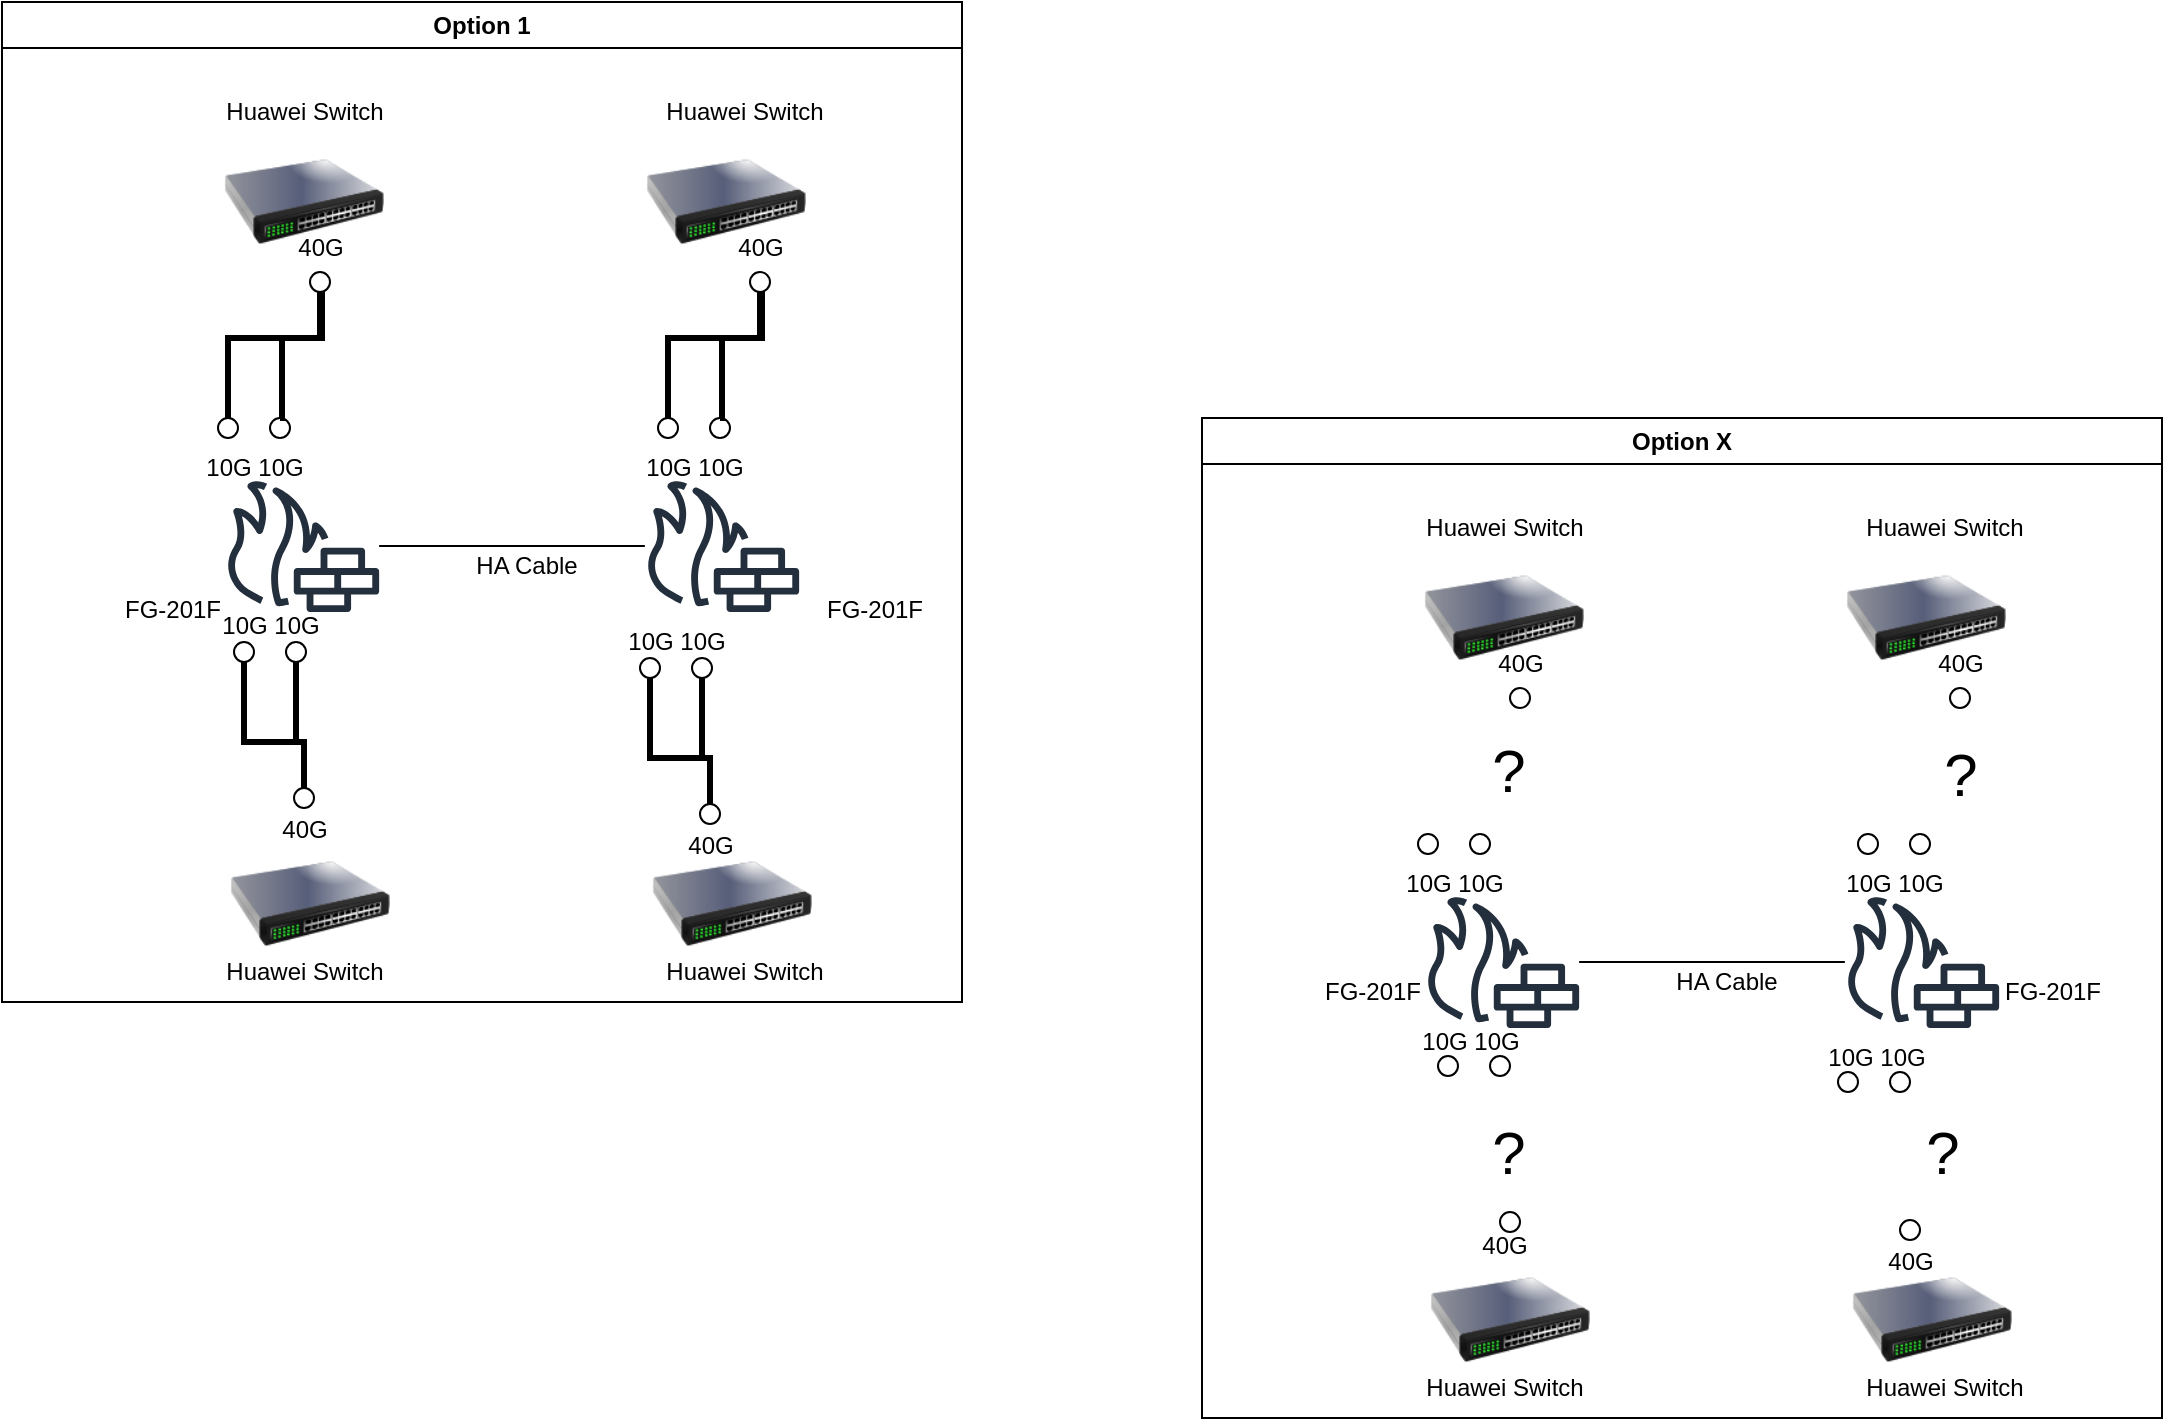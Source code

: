 <mxfile version="23.1.7" type="github" pages="2">
  <diagram name="Page-1" id="FwJZfEj63_o7N4RfvILY">
    <mxGraphModel dx="1023" dy="632" grid="1" gridSize="10" guides="1" tooltips="1" connect="1" arrows="1" fold="1" page="1" pageScale="1" pageWidth="1169" pageHeight="827" math="0" shadow="0">
      <root>
        <mxCell id="0" />
        <mxCell id="1" parent="0" />
        <mxCell id="wyjTLFHj7mmdJkeaWjvF-80" value="Option 1" style="swimlane;whiteSpace=wrap;html=1;" parent="1" vertex="1">
          <mxGeometry x="50" y="60" width="480" height="500" as="geometry" />
        </mxCell>
        <mxCell id="wyjTLFHj7mmdJkeaWjvF-1" value="" style="sketch=0;outlineConnect=0;fontColor=#232F3E;gradientColor=none;fillColor=#232F3D;strokeColor=none;dashed=0;verticalLabelPosition=bottom;verticalAlign=top;align=center;html=1;fontSize=12;fontStyle=0;aspect=fixed;pointerEvents=1;shape=mxgraph.aws4.generic_firewall;" parent="1" vertex="1">
          <mxGeometry x="161" y="299" width="78" height="66" as="geometry" />
        </mxCell>
        <mxCell id="wyjTLFHj7mmdJkeaWjvF-2" value="" style="sketch=0;outlineConnect=0;fontColor=#232F3E;gradientColor=none;fillColor=#232F3D;strokeColor=none;dashed=0;verticalLabelPosition=bottom;verticalAlign=top;align=center;html=1;fontSize=12;fontStyle=0;aspect=fixed;pointerEvents=1;shape=mxgraph.aws4.generic_firewall;" parent="1" vertex="1">
          <mxGeometry x="371" y="299" width="78" height="66" as="geometry" />
        </mxCell>
        <mxCell id="wyjTLFHj7mmdJkeaWjvF-3" value="" style="image;html=1;image=img/lib/clip_art/networking/Switch_128x128.png" parent="1" vertex="1">
          <mxGeometry x="164" y="471" width="80" height="80" as="geometry" />
        </mxCell>
        <mxCell id="wyjTLFHj7mmdJkeaWjvF-4" value="" style="image;html=1;image=img/lib/clip_art/networking/Switch_128x128.png" parent="1" vertex="1">
          <mxGeometry x="375" y="471" width="80" height="80" as="geometry" />
        </mxCell>
        <mxCell id="wyjTLFHj7mmdJkeaWjvF-16" style="edgeStyle=orthogonalEdgeStyle;rounded=0;orthogonalLoop=1;jettySize=auto;html=1;exitX=0.52;exitY=1.067;exitDx=0;exitDy=0;endArrow=none;endFill=0;strokeWidth=3;exitPerimeter=0;entryX=0.5;entryY=0.146;entryDx=0;entryDy=0;entryPerimeter=0;" parent="1" source="wyjTLFHj7mmdJkeaWjvF-20" target="wyjTLFHj7mmdJkeaWjvF-27" edge="1">
          <mxGeometry relative="1" as="geometry">
            <Array as="points">
              <mxPoint x="210" y="228" />
              <mxPoint x="163" y="228" />
            </Array>
          </mxGeometry>
        </mxCell>
        <mxCell id="wyjTLFHj7mmdJkeaWjvF-5" value="" style="image;html=1;image=img/lib/clip_art/networking/Switch_128x128.png" parent="1" vertex="1">
          <mxGeometry x="161" y="120" width="80" height="80" as="geometry" />
        </mxCell>
        <mxCell id="wyjTLFHj7mmdJkeaWjvF-6" value="" style="image;html=1;image=img/lib/clip_art/networking/Switch_128x128.png" parent="1" vertex="1">
          <mxGeometry x="372" y="120" width="80" height="80" as="geometry" />
        </mxCell>
        <mxCell id="wyjTLFHj7mmdJkeaWjvF-12" value="" style="endArrow=none;html=1;rounded=0;" parent="1" source="wyjTLFHj7mmdJkeaWjvF-1" target="wyjTLFHj7mmdJkeaWjvF-2" edge="1">
          <mxGeometry width="50" height="50" relative="1" as="geometry">
            <mxPoint x="270" y="349" as="sourcePoint" />
            <mxPoint x="320" y="299" as="targetPoint" />
          </mxGeometry>
        </mxCell>
        <mxCell id="wyjTLFHj7mmdJkeaWjvF-13" value="HA Cable" style="text;html=1;align=center;verticalAlign=middle;resizable=0;points=[];autosize=1;strokeColor=none;fillColor=none;" parent="1" vertex="1">
          <mxGeometry x="277" y="327" width="70" height="30" as="geometry" />
        </mxCell>
        <mxCell id="wyjTLFHj7mmdJkeaWjvF-14" value="Huawei Switch" style="text;html=1;align=center;verticalAlign=middle;resizable=0;points=[];autosize=1;strokeColor=none;fillColor=none;" parent="1" vertex="1">
          <mxGeometry x="151" y="100" width="100" height="30" as="geometry" />
        </mxCell>
        <mxCell id="wyjTLFHj7mmdJkeaWjvF-15" value="Huawei Switch" style="text;html=1;align=center;verticalAlign=middle;resizable=0;points=[];autosize=1;strokeColor=none;fillColor=none;" parent="1" vertex="1">
          <mxGeometry x="371" y="100" width="100" height="30" as="geometry" />
        </mxCell>
        <mxCell id="wyjTLFHj7mmdJkeaWjvF-17" value="FG-201F" style="text;html=1;align=center;verticalAlign=middle;resizable=0;points=[];autosize=1;strokeColor=none;fillColor=none;" parent="1" vertex="1">
          <mxGeometry x="100" y="349" width="70" height="30" as="geometry" />
        </mxCell>
        <mxCell id="wyjTLFHj7mmdJkeaWjvF-18" value="FG-201F" style="text;html=1;align=center;verticalAlign=middle;resizable=0;points=[];autosize=1;strokeColor=none;fillColor=none;" parent="1" vertex="1">
          <mxGeometry x="451" y="349" width="70" height="30" as="geometry" />
        </mxCell>
        <mxCell id="wyjTLFHj7mmdJkeaWjvF-19" value="" style="ellipse;whiteSpace=wrap;html=1;aspect=fixed;" parent="1" vertex="1">
          <mxGeometry x="204" y="195" width="10" height="10" as="geometry" />
        </mxCell>
        <mxCell id="wyjTLFHj7mmdJkeaWjvF-20" value="40G" style="text;html=1;align=center;verticalAlign=middle;resizable=0;points=[];autosize=1;strokeColor=none;fillColor=none;" parent="1" vertex="1">
          <mxGeometry x="184" y="168" width="50" height="30" as="geometry" />
        </mxCell>
        <mxCell id="wyjTLFHj7mmdJkeaWjvF-25" value="" style="ellipse;whiteSpace=wrap;html=1;aspect=fixed;" parent="1" vertex="1">
          <mxGeometry x="184" y="268" width="10" height="10" as="geometry" />
        </mxCell>
        <mxCell id="wyjTLFHj7mmdJkeaWjvF-26" value="10G" style="text;html=1;align=center;verticalAlign=middle;resizable=0;points=[];autosize=1;strokeColor=none;fillColor=none;" parent="1" vertex="1">
          <mxGeometry x="164" y="278" width="50" height="30" as="geometry" />
        </mxCell>
        <mxCell id="wyjTLFHj7mmdJkeaWjvF-27" value="" style="ellipse;whiteSpace=wrap;html=1;aspect=fixed;" parent="1" vertex="1">
          <mxGeometry x="158" y="268" width="10" height="10" as="geometry" />
        </mxCell>
        <mxCell id="wyjTLFHj7mmdJkeaWjvF-28" value="10G" style="text;html=1;align=center;verticalAlign=middle;resizable=0;points=[];autosize=1;strokeColor=none;fillColor=none;" parent="1" vertex="1">
          <mxGeometry x="138" y="278" width="50" height="30" as="geometry" />
        </mxCell>
        <mxCell id="wyjTLFHj7mmdJkeaWjvF-30" value="" style="edgeStyle=orthogonalEdgeStyle;endArrow=none;html=1;rounded=0;endSize=8;startSize=8;sourcePerimeterSpacing=0;targetPerimeterSpacing=0;exitX=0.5;exitY=1;exitDx=0;exitDy=0;entryX=0.5;entryY=0;entryDx=0;entryDy=0;strokeWidth=3;endFill=0;" parent="1" source="wyjTLFHj7mmdJkeaWjvF-19" target="wyjTLFHj7mmdJkeaWjvF-25" edge="1">
          <mxGeometry width="100" relative="1" as="geometry">
            <mxPoint x="194" y="198" as="sourcePoint" />
            <mxPoint x="294" y="238" as="targetPoint" />
            <Array as="points">
              <mxPoint x="209" y="228" />
              <mxPoint x="190" y="228" />
              <mxPoint x="190" y="268" />
            </Array>
          </mxGeometry>
        </mxCell>
        <mxCell id="wyjTLFHj7mmdJkeaWjvF-34" style="edgeStyle=orthogonalEdgeStyle;rounded=0;orthogonalLoop=1;jettySize=auto;html=1;exitX=0.52;exitY=1.067;exitDx=0;exitDy=0;endArrow=none;endFill=0;strokeWidth=3;exitPerimeter=0;entryX=0.5;entryY=0.146;entryDx=0;entryDy=0;entryPerimeter=0;" parent="1" source="wyjTLFHj7mmdJkeaWjvF-36" target="wyjTLFHj7mmdJkeaWjvF-43" edge="1">
          <mxGeometry relative="1" as="geometry">
            <Array as="points">
              <mxPoint x="430" y="228" />
              <mxPoint x="383" y="228" />
            </Array>
          </mxGeometry>
        </mxCell>
        <mxCell id="wyjTLFHj7mmdJkeaWjvF-35" value="" style="ellipse;whiteSpace=wrap;html=1;aspect=fixed;" parent="1" vertex="1">
          <mxGeometry x="424" y="195" width="10" height="10" as="geometry" />
        </mxCell>
        <mxCell id="wyjTLFHj7mmdJkeaWjvF-36" value="40G" style="text;html=1;align=center;verticalAlign=middle;resizable=0;points=[];autosize=1;strokeColor=none;fillColor=none;" parent="1" vertex="1">
          <mxGeometry x="404" y="168" width="50" height="30" as="geometry" />
        </mxCell>
        <mxCell id="wyjTLFHj7mmdJkeaWjvF-41" value="" style="ellipse;whiteSpace=wrap;html=1;aspect=fixed;" parent="1" vertex="1">
          <mxGeometry x="404" y="268" width="10" height="10" as="geometry" />
        </mxCell>
        <mxCell id="wyjTLFHj7mmdJkeaWjvF-42" value="10G" style="text;html=1;align=center;verticalAlign=middle;resizable=0;points=[];autosize=1;strokeColor=none;fillColor=none;" parent="1" vertex="1">
          <mxGeometry x="384" y="278" width="50" height="30" as="geometry" />
        </mxCell>
        <mxCell id="wyjTLFHj7mmdJkeaWjvF-43" value="" style="ellipse;whiteSpace=wrap;html=1;aspect=fixed;" parent="1" vertex="1">
          <mxGeometry x="378" y="268" width="10" height="10" as="geometry" />
        </mxCell>
        <mxCell id="wyjTLFHj7mmdJkeaWjvF-44" value="10G" style="text;html=1;align=center;verticalAlign=middle;resizable=0;points=[];autosize=1;strokeColor=none;fillColor=none;" parent="1" vertex="1">
          <mxGeometry x="358" y="278" width="50" height="30" as="geometry" />
        </mxCell>
        <mxCell id="wyjTLFHj7mmdJkeaWjvF-45" value="" style="edgeStyle=orthogonalEdgeStyle;endArrow=none;html=1;rounded=0;endSize=8;startSize=8;sourcePerimeterSpacing=0;targetPerimeterSpacing=0;exitX=0.5;exitY=1;exitDx=0;exitDy=0;entryX=0.5;entryY=0;entryDx=0;entryDy=0;strokeWidth=3;endFill=0;" parent="1" source="wyjTLFHj7mmdJkeaWjvF-35" target="wyjTLFHj7mmdJkeaWjvF-41" edge="1">
          <mxGeometry width="100" relative="1" as="geometry">
            <mxPoint x="414" y="198" as="sourcePoint" />
            <mxPoint x="514" y="238" as="targetPoint" />
            <Array as="points">
              <mxPoint x="429" y="228" />
              <mxPoint x="410" y="228" />
              <mxPoint x="410" y="268" />
            </Array>
          </mxGeometry>
        </mxCell>
        <mxCell id="wyjTLFHj7mmdJkeaWjvF-50" value="40G" style="text;html=1;align=center;verticalAlign=middle;resizable=0;points=[];autosize=1;strokeColor=none;fillColor=none;" parent="1" vertex="1">
          <mxGeometry x="176" y="459" width="50" height="30" as="geometry" />
        </mxCell>
        <mxCell id="wyjTLFHj7mmdJkeaWjvF-56" value="10G" style="text;html=1;align=center;verticalAlign=middle;resizable=0;points=[];autosize=1;strokeColor=none;fillColor=none;" parent="1" vertex="1">
          <mxGeometry x="172" y="357" width="50" height="30" as="geometry" />
        </mxCell>
        <mxCell id="wyjTLFHj7mmdJkeaWjvF-58" value="10G" style="text;html=1;align=center;verticalAlign=middle;resizable=0;points=[];autosize=1;strokeColor=none;fillColor=none;" parent="1" vertex="1">
          <mxGeometry x="146" y="357" width="50" height="30" as="geometry" />
        </mxCell>
        <mxCell id="wyjTLFHj7mmdJkeaWjvF-63" value="40G" style="text;html=1;align=center;verticalAlign=middle;resizable=0;points=[];autosize=1;strokeColor=none;fillColor=none;" parent="1" vertex="1">
          <mxGeometry x="379" y="467" width="50" height="30" as="geometry" />
        </mxCell>
        <mxCell id="wyjTLFHj7mmdJkeaWjvF-66" value="10G" style="text;html=1;align=center;verticalAlign=middle;resizable=0;points=[];autosize=1;strokeColor=none;fillColor=none;" parent="1" vertex="1">
          <mxGeometry x="375" y="365" width="50" height="30" as="geometry" />
        </mxCell>
        <mxCell id="wyjTLFHj7mmdJkeaWjvF-67" value="10G" style="text;html=1;align=center;verticalAlign=middle;resizable=0;points=[];autosize=1;strokeColor=none;fillColor=none;" parent="1" vertex="1">
          <mxGeometry x="349" y="365" width="50" height="30" as="geometry" />
        </mxCell>
        <mxCell id="wyjTLFHj7mmdJkeaWjvF-78" value="Huawei Switch" style="text;html=1;align=center;verticalAlign=middle;resizable=0;points=[];autosize=1;strokeColor=none;fillColor=none;" parent="1" vertex="1">
          <mxGeometry x="151" y="530" width="100" height="30" as="geometry" />
        </mxCell>
        <mxCell id="wyjTLFHj7mmdJkeaWjvF-79" value="Huawei Switch" style="text;html=1;align=center;verticalAlign=middle;resizable=0;points=[];autosize=1;strokeColor=none;fillColor=none;" parent="1" vertex="1">
          <mxGeometry x="371" y="530" width="100" height="30" as="geometry" />
        </mxCell>
        <mxCell id="wyjTLFHj7mmdJkeaWjvF-81" value="Option X" style="swimlane;whiteSpace=wrap;html=1;" parent="1" vertex="1">
          <mxGeometry x="650" y="268" width="480" height="500" as="geometry" />
        </mxCell>
        <mxCell id="wyjTLFHj7mmdJkeaWjvF-154" value="?" style="text;html=1;align=center;verticalAlign=middle;resizable=0;points=[];autosize=1;strokeColor=none;fillColor=none;fontSize=30;" parent="wyjTLFHj7mmdJkeaWjvF-81" vertex="1">
          <mxGeometry x="133" y="151" width="40" height="50" as="geometry" />
        </mxCell>
        <mxCell id="wyjTLFHj7mmdJkeaWjvF-155" value="?" style="text;html=1;align=center;verticalAlign=middle;resizable=0;points=[];autosize=1;strokeColor=none;fillColor=none;fontSize=30;" parent="wyjTLFHj7mmdJkeaWjvF-81" vertex="1">
          <mxGeometry x="359" y="153" width="40" height="50" as="geometry" />
        </mxCell>
        <mxCell id="wyjTLFHj7mmdJkeaWjvF-156" value="?" style="text;html=1;align=center;verticalAlign=middle;resizable=0;points=[];autosize=1;strokeColor=none;fillColor=none;fontSize=30;" parent="wyjTLFHj7mmdJkeaWjvF-81" vertex="1">
          <mxGeometry x="133" y="342" width="40" height="50" as="geometry" />
        </mxCell>
        <mxCell id="wyjTLFHj7mmdJkeaWjvF-157" value="?" style="text;html=1;align=center;verticalAlign=middle;resizable=0;points=[];autosize=1;strokeColor=none;fillColor=none;fontSize=30;" parent="wyjTLFHj7mmdJkeaWjvF-81" vertex="1">
          <mxGeometry x="350" y="342" width="40" height="50" as="geometry" />
        </mxCell>
        <mxCell id="wyjTLFHj7mmdJkeaWjvF-94" value="FG-201F" style="text;html=1;align=center;verticalAlign=middle;resizable=0;points=[];autosize=1;strokeColor=none;fillColor=none;" parent="wyjTLFHj7mmdJkeaWjvF-81" vertex="1">
          <mxGeometry x="390" y="272" width="70" height="30" as="geometry" />
        </mxCell>
        <mxCell id="wyjTLFHj7mmdJkeaWjvF-93" value="FG-201F" style="text;html=1;align=center;verticalAlign=middle;resizable=0;points=[];autosize=1;strokeColor=none;fillColor=none;" parent="wyjTLFHj7mmdJkeaWjvF-81" vertex="1">
          <mxGeometry x="50" y="272" width="70" height="30" as="geometry" />
        </mxCell>
        <mxCell id="wyjTLFHj7mmdJkeaWjvF-82" value="" style="sketch=0;outlineConnect=0;fontColor=#232F3E;gradientColor=none;fillColor=#232F3D;strokeColor=none;dashed=0;verticalLabelPosition=bottom;verticalAlign=top;align=center;html=1;fontSize=12;fontStyle=0;aspect=fixed;pointerEvents=1;shape=mxgraph.aws4.generic_firewall;" parent="1" vertex="1">
          <mxGeometry x="761" y="507" width="78" height="66" as="geometry" />
        </mxCell>
        <mxCell id="wyjTLFHj7mmdJkeaWjvF-83" value="" style="sketch=0;outlineConnect=0;fontColor=#232F3E;gradientColor=none;fillColor=#232F3D;strokeColor=none;dashed=0;verticalLabelPosition=bottom;verticalAlign=top;align=center;html=1;fontSize=12;fontStyle=0;aspect=fixed;pointerEvents=1;shape=mxgraph.aws4.generic_firewall;" parent="1" vertex="1">
          <mxGeometry x="971" y="507" width="78" height="66" as="geometry" />
        </mxCell>
        <mxCell id="wyjTLFHj7mmdJkeaWjvF-84" value="" style="image;html=1;image=img/lib/clip_art/networking/Switch_128x128.png" parent="1" vertex="1">
          <mxGeometry x="764" y="679" width="80" height="80" as="geometry" />
        </mxCell>
        <mxCell id="wyjTLFHj7mmdJkeaWjvF-85" value="" style="image;html=1;image=img/lib/clip_art/networking/Switch_128x128.png" parent="1" vertex="1">
          <mxGeometry x="975" y="679" width="80" height="80" as="geometry" />
        </mxCell>
        <mxCell id="wyjTLFHj7mmdJkeaWjvF-87" value="" style="image;html=1;image=img/lib/clip_art/networking/Switch_128x128.png" parent="1" vertex="1">
          <mxGeometry x="761" y="328" width="80" height="80" as="geometry" />
        </mxCell>
        <mxCell id="wyjTLFHj7mmdJkeaWjvF-88" value="" style="image;html=1;image=img/lib/clip_art/networking/Switch_128x128.png" parent="1" vertex="1">
          <mxGeometry x="972" y="328" width="80" height="80" as="geometry" />
        </mxCell>
        <mxCell id="wyjTLFHj7mmdJkeaWjvF-89" value="" style="endArrow=none;html=1;rounded=0;" parent="1" source="wyjTLFHj7mmdJkeaWjvF-82" target="wyjTLFHj7mmdJkeaWjvF-83" edge="1">
          <mxGeometry width="50" height="50" relative="1" as="geometry">
            <mxPoint x="870" y="557" as="sourcePoint" />
            <mxPoint x="920" y="507" as="targetPoint" />
          </mxGeometry>
        </mxCell>
        <mxCell id="wyjTLFHj7mmdJkeaWjvF-90" value="HA Cable" style="text;html=1;align=center;verticalAlign=middle;resizable=0;points=[];autosize=1;strokeColor=none;fillColor=none;" parent="1" vertex="1">
          <mxGeometry x="877" y="535" width="70" height="30" as="geometry" />
        </mxCell>
        <mxCell id="wyjTLFHj7mmdJkeaWjvF-91" value="Huawei Switch" style="text;html=1;align=center;verticalAlign=middle;resizable=0;points=[];autosize=1;strokeColor=none;fillColor=none;" parent="1" vertex="1">
          <mxGeometry x="751" y="308" width="100" height="30" as="geometry" />
        </mxCell>
        <mxCell id="wyjTLFHj7mmdJkeaWjvF-92" value="Huawei Switch" style="text;html=1;align=center;verticalAlign=middle;resizable=0;points=[];autosize=1;strokeColor=none;fillColor=none;" parent="1" vertex="1">
          <mxGeometry x="971" y="308" width="100" height="30" as="geometry" />
        </mxCell>
        <mxCell id="wyjTLFHj7mmdJkeaWjvF-95" value="" style="ellipse;whiteSpace=wrap;html=1;aspect=fixed;" parent="1" vertex="1">
          <mxGeometry x="804" y="403" width="10" height="10" as="geometry" />
        </mxCell>
        <mxCell id="wyjTLFHj7mmdJkeaWjvF-96" value="40G" style="text;html=1;align=center;verticalAlign=middle;resizable=0;points=[];autosize=1;strokeColor=none;fillColor=none;" parent="1" vertex="1">
          <mxGeometry x="784" y="376" width="50" height="30" as="geometry" />
        </mxCell>
        <mxCell id="wyjTLFHj7mmdJkeaWjvF-101" value="" style="ellipse;whiteSpace=wrap;html=1;aspect=fixed;" parent="1" vertex="1">
          <mxGeometry x="784" y="476" width="10" height="10" as="geometry" />
        </mxCell>
        <mxCell id="wyjTLFHj7mmdJkeaWjvF-102" value="10G" style="text;html=1;align=center;verticalAlign=middle;resizable=0;points=[];autosize=1;strokeColor=none;fillColor=none;" parent="1" vertex="1">
          <mxGeometry x="764" y="486" width="50" height="30" as="geometry" />
        </mxCell>
        <mxCell id="wyjTLFHj7mmdJkeaWjvF-103" value="" style="ellipse;whiteSpace=wrap;html=1;aspect=fixed;" parent="1" vertex="1">
          <mxGeometry x="758" y="476" width="10" height="10" as="geometry" />
        </mxCell>
        <mxCell id="wyjTLFHj7mmdJkeaWjvF-104" value="10G" style="text;html=1;align=center;verticalAlign=middle;resizable=0;points=[];autosize=1;strokeColor=none;fillColor=none;" parent="1" vertex="1">
          <mxGeometry x="738" y="486" width="50" height="30" as="geometry" />
        </mxCell>
        <mxCell id="wyjTLFHj7mmdJkeaWjvF-109" value="" style="ellipse;whiteSpace=wrap;html=1;aspect=fixed;" parent="1" vertex="1">
          <mxGeometry x="1024" y="403" width="10" height="10" as="geometry" />
        </mxCell>
        <mxCell id="wyjTLFHj7mmdJkeaWjvF-110" value="40G" style="text;html=1;align=center;verticalAlign=middle;resizable=0;points=[];autosize=1;strokeColor=none;fillColor=none;" parent="1" vertex="1">
          <mxGeometry x="1004" y="376" width="50" height="30" as="geometry" />
        </mxCell>
        <mxCell id="wyjTLFHj7mmdJkeaWjvF-115" value="" style="ellipse;whiteSpace=wrap;html=1;aspect=fixed;" parent="1" vertex="1">
          <mxGeometry x="1004" y="476" width="10" height="10" as="geometry" />
        </mxCell>
        <mxCell id="wyjTLFHj7mmdJkeaWjvF-116" value="10G" style="text;html=1;align=center;verticalAlign=middle;resizable=0;points=[];autosize=1;strokeColor=none;fillColor=none;" parent="1" vertex="1">
          <mxGeometry x="984" y="486" width="50" height="30" as="geometry" />
        </mxCell>
        <mxCell id="wyjTLFHj7mmdJkeaWjvF-117" value="" style="ellipse;whiteSpace=wrap;html=1;aspect=fixed;" parent="1" vertex="1">
          <mxGeometry x="978" y="476" width="10" height="10" as="geometry" />
        </mxCell>
        <mxCell id="wyjTLFHj7mmdJkeaWjvF-118" value="10G" style="text;html=1;align=center;verticalAlign=middle;resizable=0;points=[];autosize=1;strokeColor=none;fillColor=none;" parent="1" vertex="1">
          <mxGeometry x="958" y="486" width="50" height="30" as="geometry" />
        </mxCell>
        <mxCell id="wyjTLFHj7mmdJkeaWjvF-122" value="40G" style="text;html=1;align=center;verticalAlign=middle;resizable=0;points=[];autosize=1;strokeColor=none;fillColor=none;" parent="1" vertex="1">
          <mxGeometry x="776" y="667" width="50" height="30" as="geometry" />
        </mxCell>
        <mxCell id="wyjTLFHj7mmdJkeaWjvF-125" value="10G" style="text;html=1;align=center;verticalAlign=middle;resizable=0;points=[];autosize=1;strokeColor=none;fillColor=none;" parent="1" vertex="1">
          <mxGeometry x="772" y="565" width="50" height="30" as="geometry" />
        </mxCell>
        <mxCell id="wyjTLFHj7mmdJkeaWjvF-126" value="10G" style="text;html=1;align=center;verticalAlign=middle;resizable=0;points=[];autosize=1;strokeColor=none;fillColor=none;" parent="1" vertex="1">
          <mxGeometry x="746" y="565" width="50" height="30" as="geometry" />
        </mxCell>
        <mxCell id="wyjTLFHj7mmdJkeaWjvF-137" value="40G" style="text;html=1;align=center;verticalAlign=middle;resizable=0;points=[];autosize=1;strokeColor=none;fillColor=none;" parent="1" vertex="1">
          <mxGeometry x="979" y="675" width="50" height="30" as="geometry" />
        </mxCell>
        <mxCell id="wyjTLFHj7mmdJkeaWjvF-140" value="10G" style="text;html=1;align=center;verticalAlign=middle;resizable=0;points=[];autosize=1;strokeColor=none;fillColor=none;" parent="1" vertex="1">
          <mxGeometry x="975" y="573" width="50" height="30" as="geometry" />
        </mxCell>
        <mxCell id="wyjTLFHj7mmdJkeaWjvF-141" value="10G" style="text;html=1;align=center;verticalAlign=middle;resizable=0;points=[];autosize=1;strokeColor=none;fillColor=none;" parent="1" vertex="1">
          <mxGeometry x="949" y="573" width="50" height="30" as="geometry" />
        </mxCell>
        <mxCell id="wyjTLFHj7mmdJkeaWjvF-152" value="Huawei Switch" style="text;html=1;align=center;verticalAlign=middle;resizable=0;points=[];autosize=1;strokeColor=none;fillColor=none;" parent="1" vertex="1">
          <mxGeometry x="751" y="738" width="100" height="30" as="geometry" />
        </mxCell>
        <mxCell id="wyjTLFHj7mmdJkeaWjvF-153" value="Huawei Switch" style="text;html=1;align=center;verticalAlign=middle;resizable=0;points=[];autosize=1;strokeColor=none;fillColor=none;" parent="1" vertex="1">
          <mxGeometry x="971" y="738" width="100" height="30" as="geometry" />
        </mxCell>
        <mxCell id="wyjTLFHj7mmdJkeaWjvF-158" value="" style="ellipse;whiteSpace=wrap;html=1;aspect=fixed;" parent="1" vertex="1">
          <mxGeometry x="794" y="587" width="10" height="10" as="geometry" />
        </mxCell>
        <mxCell id="wyjTLFHj7mmdJkeaWjvF-159" value="" style="ellipse;whiteSpace=wrap;html=1;aspect=fixed;" parent="1" vertex="1">
          <mxGeometry x="768" y="587" width="10" height="10" as="geometry" />
        </mxCell>
        <mxCell id="wyjTLFHj7mmdJkeaWjvF-160" value="" style="ellipse;whiteSpace=wrap;html=1;aspect=fixed;" parent="1" vertex="1">
          <mxGeometry x="994" y="595" width="10" height="10" as="geometry" />
        </mxCell>
        <mxCell id="wyjTLFHj7mmdJkeaWjvF-161" value="" style="ellipse;whiteSpace=wrap;html=1;aspect=fixed;" parent="1" vertex="1">
          <mxGeometry x="968" y="595" width="10" height="10" as="geometry" />
        </mxCell>
        <mxCell id="wyjTLFHj7mmdJkeaWjvF-162" value="" style="ellipse;whiteSpace=wrap;html=1;aspect=fixed;" parent="1" vertex="1">
          <mxGeometry x="799" y="665" width="10" height="10" as="geometry" />
        </mxCell>
        <mxCell id="wyjTLFHj7mmdJkeaWjvF-163" value="" style="ellipse;whiteSpace=wrap;html=1;aspect=fixed;" parent="1" vertex="1">
          <mxGeometry x="999" y="669" width="10" height="10" as="geometry" />
        </mxCell>
        <mxCell id="wyjTLFHj7mmdJkeaWjvF-49" value="" style="ellipse;whiteSpace=wrap;html=1;aspect=fixed;rotation=-180;" parent="1" vertex="1">
          <mxGeometry x="196" y="453" width="10" height="10" as="geometry" />
        </mxCell>
        <mxCell id="wyjTLFHj7mmdJkeaWjvF-51" value="" style="ellipse;whiteSpace=wrap;html=1;aspect=fixed;rotation=-180;" parent="1" vertex="1">
          <mxGeometry x="166" y="380" width="10" height="10" as="geometry" />
        </mxCell>
        <mxCell id="wyjTLFHj7mmdJkeaWjvF-53" value="" style="ellipse;whiteSpace=wrap;html=1;aspect=fixed;rotation=-180;" parent="1" vertex="1">
          <mxGeometry x="192" y="380" width="10" height="10" as="geometry" />
        </mxCell>
        <mxCell id="wyjTLFHj7mmdJkeaWjvF-60" value="" style="edgeStyle=orthogonalEdgeStyle;endArrow=none;html=1;rounded=0;endSize=8;startSize=8;sourcePerimeterSpacing=0;targetPerimeterSpacing=0;exitX=0.5;exitY=1;exitDx=0;exitDy=0;entryX=0.5;entryY=0;entryDx=0;entryDy=0;strokeWidth=3;endFill=0;" parent="1" source="wyjTLFHj7mmdJkeaWjvF-49" target="wyjTLFHj7mmdJkeaWjvF-53" edge="1">
          <mxGeometry width="100" relative="1" as="geometry">
            <mxPoint x="191" y="443" as="sourcePoint" />
            <mxPoint x="211" y="380" as="targetPoint" />
            <Array as="points">
              <mxPoint x="201" y="430" />
              <mxPoint x="197" y="430" />
            </Array>
          </mxGeometry>
        </mxCell>
        <mxCell id="wyjTLFHj7mmdJkeaWjvF-61" value="" style="edgeStyle=orthogonalEdgeStyle;endArrow=none;html=1;rounded=0;endSize=8;startSize=8;sourcePerimeterSpacing=0;targetPerimeterSpacing=0;exitX=0.5;exitY=1;exitDx=0;exitDy=0;entryX=0.5;entryY=0;entryDx=0;entryDy=0;strokeWidth=3;endFill=0;" parent="1" source="wyjTLFHj7mmdJkeaWjvF-49" target="wyjTLFHj7mmdJkeaWjvF-51" edge="1">
          <mxGeometry width="100" relative="1" as="geometry">
            <mxPoint x="146" y="463" as="sourcePoint" />
            <mxPoint x="166" y="400" as="targetPoint" />
            <Array as="points">
              <mxPoint x="201" y="430" />
              <mxPoint x="171" y="430" />
            </Array>
          </mxGeometry>
        </mxCell>
        <mxCell id="wyjTLFHj7mmdJkeaWjvF-69" value="" style="ellipse;whiteSpace=wrap;html=1;aspect=fixed;rotation=-180;" parent="1" vertex="1">
          <mxGeometry x="399" y="461" width="10" height="10" as="geometry" />
        </mxCell>
        <mxCell id="wyjTLFHj7mmdJkeaWjvF-70" value="" style="ellipse;whiteSpace=wrap;html=1;aspect=fixed;rotation=-180;" parent="1" vertex="1">
          <mxGeometry x="369" y="388" width="10" height="10" as="geometry" />
        </mxCell>
        <mxCell id="wyjTLFHj7mmdJkeaWjvF-71" value="" style="ellipse;whiteSpace=wrap;html=1;aspect=fixed;rotation=-180;" parent="1" vertex="1">
          <mxGeometry x="395" y="388" width="10" height="10" as="geometry" />
        </mxCell>
        <mxCell id="wyjTLFHj7mmdJkeaWjvF-75" value="" style="edgeStyle=orthogonalEdgeStyle;endArrow=none;html=1;rounded=0;endSize=8;startSize=8;sourcePerimeterSpacing=0;targetPerimeterSpacing=0;exitX=0.5;exitY=1;exitDx=0;exitDy=0;entryX=0.5;entryY=0;entryDx=0;entryDy=0;strokeWidth=3;endFill=0;" parent="1" source="wyjTLFHj7mmdJkeaWjvF-69" target="wyjTLFHj7mmdJkeaWjvF-71" edge="1">
          <mxGeometry width="100" relative="1" as="geometry">
            <mxPoint x="394" y="451" as="sourcePoint" />
            <mxPoint x="414" y="388" as="targetPoint" />
            <Array as="points">
              <mxPoint x="404" y="438" />
              <mxPoint x="400" y="438" />
            </Array>
          </mxGeometry>
        </mxCell>
        <mxCell id="wyjTLFHj7mmdJkeaWjvF-77" value="" style="edgeStyle=orthogonalEdgeStyle;endArrow=none;html=1;rounded=0;endSize=8;startSize=8;sourcePerimeterSpacing=0;targetPerimeterSpacing=0;exitX=0.5;exitY=1;exitDx=0;exitDy=0;entryX=0.5;entryY=0;entryDx=0;entryDy=0;strokeWidth=3;endFill=0;" parent="1" source="wyjTLFHj7mmdJkeaWjvF-69" target="wyjTLFHj7mmdJkeaWjvF-70" edge="1">
          <mxGeometry width="100" relative="1" as="geometry">
            <mxPoint x="349" y="471" as="sourcePoint" />
            <mxPoint x="369" y="408" as="targetPoint" />
            <Array as="points">
              <mxPoint x="404" y="438" />
              <mxPoint x="374" y="438" />
            </Array>
          </mxGeometry>
        </mxCell>
      </root>
    </mxGraphModel>
  </diagram>
  <diagram id="gjB3UO1YbaG5tp7xCmvA" name="Page-2">
    <mxGraphModel dx="308" dy="194" grid="1" gridSize="10" guides="1" tooltips="1" connect="1" arrows="1" fold="1" page="1" pageScale="1" pageWidth="850" pageHeight="1100" math="0" shadow="0">
      <root>
        <mxCell id="0" />
        <mxCell id="1" parent="0" />
        <mxCell id="7QRr9kRirFUNnAB6hMhk-78" value="" style="group" vertex="1" connectable="0" parent="1">
          <mxGeometry x="210" y="471" width="150" height="100" as="geometry" />
        </mxCell>
        <mxCell id="7QRr9kRirFUNnAB6hMhk-79" value="DMZ Edge Switches" style="rounded=1;whiteSpace=wrap;html=1;fillColor=none;verticalAlign=top;fontSize=8;" vertex="1" parent="7QRr9kRirFUNnAB6hMhk-78">
          <mxGeometry width="150" height="100" as="geometry" />
        </mxCell>
        <mxCell id="7QRr9kRirFUNnAB6hMhk-80" value="" style="sketch=0;points=[[0.015,0.015,0],[0.985,0.015,0],[0.985,0.985,0],[0.015,0.985,0],[0.25,0,0],[0.5,0,0],[0.75,0,0],[1,0.25,0],[1,0.5,0],[1,0.75,0],[0.75,1,0],[0.5,1,0],[0.25,1,0],[0,0.75,0],[0,0.5,0],[0,0.25,0]];verticalLabelPosition=bottom;html=1;verticalAlign=top;aspect=fixed;align=center;pointerEvents=1;shape=mxgraph.cisco19.rect;prIcon=l2_switch;fillColor=#FAFAFA;strokeColor=#005073;" vertex="1" parent="7QRr9kRirFUNnAB6hMhk-78">
          <mxGeometry x="20" y="30" width="50" height="50" as="geometry" />
        </mxCell>
        <mxCell id="7QRr9kRirFUNnAB6hMhk-81" value="" style="sketch=0;points=[[0.015,0.015,0],[0.985,0.015,0],[0.985,0.985,0],[0.015,0.985,0],[0.25,0,0],[0.5,0,0],[0.75,0,0],[1,0.25,0],[1,0.5,0],[1,0.75,0],[0.75,1,0],[0.5,1,0],[0.25,1,0],[0,0.75,0],[0,0.5,0],[0,0.25,0]];verticalLabelPosition=bottom;html=1;verticalAlign=top;aspect=fixed;align=center;pointerEvents=1;shape=mxgraph.cisco19.rect;prIcon=l2_switch;fillColor=#FAFAFA;strokeColor=#005073;" vertex="1" parent="7QRr9kRirFUNnAB6hMhk-78">
          <mxGeometry x="80" y="30" width="50" height="50" as="geometry" />
        </mxCell>
        <mxCell id="7QRr9kRirFUNnAB6hMhk-82" value="" style="ellipse;whiteSpace=wrap;html=1;aspect=fixed;strokeColor=#000000;fontSize=8;" vertex="1" parent="7QRr9kRirFUNnAB6hMhk-78">
          <mxGeometry x="30" y="80" width="8" height="8" as="geometry" />
        </mxCell>
        <mxCell id="7QRr9kRirFUNnAB6hMhk-83" value="" style="ellipse;whiteSpace=wrap;html=1;aspect=fixed;strokeColor=#000000;fontSize=8;" vertex="1" parent="7QRr9kRirFUNnAB6hMhk-78">
          <mxGeometry x="96" y="80" width="8" height="8" as="geometry" />
        </mxCell>
        <mxCell id="7QRr9kRirFUNnAB6hMhk-84" value="" style="ellipse;whiteSpace=wrap;html=1;aspect=fixed;strokeColor=#3333FF;fontSize=8;fontColor=#3333FF;" vertex="1" parent="7QRr9kRirFUNnAB6hMhk-78">
          <mxGeometry x="47" y="80" width="8" height="8" as="geometry" />
        </mxCell>
        <mxCell id="7QRr9kRirFUNnAB6hMhk-85" value="" style="ellipse;whiteSpace=wrap;html=1;aspect=fixed;strokeColor=#3333FF;fontSize=8;fontColor=#3333FF;" vertex="1" parent="7QRr9kRirFUNnAB6hMhk-78">
          <mxGeometry x="111" y="80" width="8" height="8" as="geometry" />
        </mxCell>
        <mxCell id="7QRr9kRirFUNnAB6hMhk-86" value="" style="ellipse;whiteSpace=wrap;html=1;aspect=fixed;strokeColor=#000000;fontSize=8;" vertex="1" parent="7QRr9kRirFUNnAB6hMhk-78">
          <mxGeometry x="30" y="22" width="8" height="8" as="geometry" />
        </mxCell>
        <mxCell id="7QRr9kRirFUNnAB6hMhk-87" value="" style="ellipse;whiteSpace=wrap;html=1;aspect=fixed;strokeColor=#000000;fontSize=8;" vertex="1" parent="7QRr9kRirFUNnAB6hMhk-78">
          <mxGeometry x="97" y="22" width="8" height="8" as="geometry" />
        </mxCell>
        <mxCell id="7QRr9kRirFUNnAB6hMhk-88" value="" style="ellipse;whiteSpace=wrap;html=1;aspect=fixed;strokeColor=#3333FF;fontSize=8;fontColor=#3333FF;" vertex="1" parent="7QRr9kRirFUNnAB6hMhk-78">
          <mxGeometry x="50" y="22" width="8" height="8" as="geometry" />
        </mxCell>
        <mxCell id="7QRr9kRirFUNnAB6hMhk-89" value="" style="ellipse;whiteSpace=wrap;html=1;aspect=fixed;strokeColor=#3333FF;fontSize=8;fontColor=#3333FF;" vertex="1" parent="7QRr9kRirFUNnAB6hMhk-78">
          <mxGeometry x="111" y="22" width="8" height="8" as="geometry" />
        </mxCell>
        <mxCell id="7QRr9kRirFUNnAB6hMhk-10" value="" style="group" vertex="1" connectable="0" parent="1">
          <mxGeometry x="430" y="470" width="150" height="100" as="geometry" />
        </mxCell>
        <mxCell id="7QRr9kRirFUNnAB6hMhk-8" value="DMZ Edge Switches" style="rounded=1;whiteSpace=wrap;html=1;fillColor=none;verticalAlign=top;fontSize=8;" vertex="1" parent="7QRr9kRirFUNnAB6hMhk-10">
          <mxGeometry width="150" height="100" as="geometry" />
        </mxCell>
        <mxCell id="7QRr9kRirFUNnAB6hMhk-3" value="" style="sketch=0;points=[[0.015,0.015,0],[0.985,0.015,0],[0.985,0.985,0],[0.015,0.985,0],[0.25,0,0],[0.5,0,0],[0.75,0,0],[1,0.25,0],[1,0.5,0],[1,0.75,0],[0.75,1,0],[0.5,1,0],[0.25,1,0],[0,0.75,0],[0,0.5,0],[0,0.25,0]];verticalLabelPosition=bottom;html=1;verticalAlign=top;aspect=fixed;align=center;pointerEvents=1;shape=mxgraph.cisco19.rect;prIcon=l3_switch;fillColor=#FAFAFA;strokeColor=#005073;" vertex="1" parent="7QRr9kRirFUNnAB6hMhk-10">
          <mxGeometry x="20" y="30" width="50" height="50" as="geometry" />
        </mxCell>
        <mxCell id="7QRr9kRirFUNnAB6hMhk-4" value="" style="sketch=0;points=[[0.015,0.015,0],[0.985,0.015,0],[0.985,0.985,0],[0.015,0.985,0],[0.25,0,0],[0.5,0,0],[0.75,0,0],[1,0.25,0],[1,0.5,0],[1,0.75,0],[0.75,1,0],[0.5,1,0],[0.25,1,0],[0,0.75,0],[0,0.5,0],[0,0.25,0]];verticalLabelPosition=bottom;html=1;verticalAlign=top;aspect=fixed;align=center;pointerEvents=1;shape=mxgraph.cisco19.rect;prIcon=l3_switch;fillColor=#FAFAFA;strokeColor=#005073;" vertex="1" parent="7QRr9kRirFUNnAB6hMhk-10">
          <mxGeometry x="80" y="30" width="50" height="50" as="geometry" />
        </mxCell>
        <mxCell id="7QRr9kRirFUNnAB6hMhk-49" value="" style="ellipse;whiteSpace=wrap;html=1;aspect=fixed;strokeColor=#000000;fontSize=8;" vertex="1" parent="7QRr9kRirFUNnAB6hMhk-10">
          <mxGeometry x="30" y="80" width="8" height="8" as="geometry" />
        </mxCell>
        <mxCell id="7QRr9kRirFUNnAB6hMhk-52" value="" style="ellipse;whiteSpace=wrap;html=1;aspect=fixed;strokeColor=#000000;fontSize=8;" vertex="1" parent="7QRr9kRirFUNnAB6hMhk-10">
          <mxGeometry x="90" y="80" width="8" height="8" as="geometry" />
        </mxCell>
        <mxCell id="7QRr9kRirFUNnAB6hMhk-37" value="" style="ellipse;whiteSpace=wrap;html=1;aspect=fixed;strokeColor=#3333FF;fontSize=8;fontColor=#3333FF;" vertex="1" parent="7QRr9kRirFUNnAB6hMhk-10">
          <mxGeometry x="50" y="80" width="8" height="8" as="geometry" />
        </mxCell>
        <mxCell id="7QRr9kRirFUNnAB6hMhk-40" value="" style="ellipse;whiteSpace=wrap;html=1;aspect=fixed;strokeColor=#3333FF;fontSize=8;fontColor=#3333FF;" vertex="1" parent="7QRr9kRirFUNnAB6hMhk-10">
          <mxGeometry x="110" y="80" width="8" height="8" as="geometry" />
        </mxCell>
        <mxCell id="7QRr9kRirFUNnAB6hMhk-15" value="" style="group;verticalAlign=bottom;" vertex="1" connectable="0" parent="1">
          <mxGeometry x="210" y="305.31" width="150" height="100" as="geometry" />
        </mxCell>
        <mxCell id="7QRr9kRirFUNnAB6hMhk-12" value="Tier-1 Firewalls" style="rounded=1;whiteSpace=wrap;html=1;fillColor=none;verticalAlign=bottom;fontSize=8;" vertex="1" parent="7QRr9kRirFUNnAB6hMhk-15">
          <mxGeometry width="150" height="100" as="geometry" />
        </mxCell>
        <mxCell id="7QRr9kRirFUNnAB6hMhk-5" value="" style="sketch=0;outlineConnect=0;dashed=0;verticalLabelPosition=bottom;verticalAlign=top;align=center;html=1;fontSize=12;fontStyle=0;aspect=fixed;pointerEvents=1;shape=mxgraph.aws4.generic_firewall;fillColor=#3333FF;strokeColor=#6c8ebf;" vertex="1" parent="7QRr9kRirFUNnAB6hMhk-15">
          <mxGeometry x="20" y="29.69" width="48" height="40.62" as="geometry" />
        </mxCell>
        <mxCell id="7QRr9kRirFUNnAB6hMhk-6" value="" style="sketch=0;outlineConnect=0;dashed=0;verticalLabelPosition=bottom;verticalAlign=top;align=center;html=1;fontSize=12;fontStyle=0;aspect=fixed;pointerEvents=1;shape=mxgraph.aws4.generic_firewall;fillColor=#3333FF;strokeColor=#6c8ebf;" vertex="1" parent="7QRr9kRirFUNnAB6hMhk-15">
          <mxGeometry x="90" y="29.69" width="48" height="40.62" as="geometry" />
        </mxCell>
        <mxCell id="7QRr9kRirFUNnAB6hMhk-7" value="" style="endArrow=none;html=1;rounded=0;" edge="1" parent="7QRr9kRirFUNnAB6hMhk-15" source="7QRr9kRirFUNnAB6hMhk-5" target="7QRr9kRirFUNnAB6hMhk-6">
          <mxGeometry width="50" height="50" relative="1" as="geometry">
            <mxPoint x="-80" y="69.69" as="sourcePoint" />
            <mxPoint x="-30" y="19.69" as="targetPoint" />
          </mxGeometry>
        </mxCell>
        <mxCell id="7QRr9kRirFUNnAB6hMhk-56" value="" style="ellipse;whiteSpace=wrap;html=1;aspect=fixed;strokeColor=#000000;fontSize=8;" vertex="1" parent="7QRr9kRirFUNnAB6hMhk-15">
          <mxGeometry x="37" y="20.69" width="8" height="8" as="geometry" />
        </mxCell>
        <mxCell id="7QRr9kRirFUNnAB6hMhk-59" value="" style="ellipse;whiteSpace=wrap;html=1;aspect=fixed;strokeColor=#000000;fontSize=8;" vertex="1" parent="7QRr9kRirFUNnAB6hMhk-15">
          <mxGeometry x="49" y="20.69" width="8" height="8" as="geometry" />
        </mxCell>
        <mxCell id="7QRr9kRirFUNnAB6hMhk-38" value="" style="ellipse;whiteSpace=wrap;html=1;aspect=fixed;strokeColor=#3333FF;fontSize=8;fontColor=#3333FF;" vertex="1" parent="7QRr9kRirFUNnAB6hMhk-15">
          <mxGeometry x="90" y="21.69" width="8" height="8" as="geometry" />
        </mxCell>
        <mxCell id="7QRr9kRirFUNnAB6hMhk-41" value="" style="ellipse;whiteSpace=wrap;html=1;aspect=fixed;strokeColor=#3333FF;fontSize=8;fontColor=#3333FF;" vertex="1" parent="7QRr9kRirFUNnAB6hMhk-15">
          <mxGeometry x="100" y="21.69" width="8" height="8" as="geometry" />
        </mxCell>
        <mxCell id="7QRr9kRirFUNnAB6hMhk-44" value="" style="ellipse;whiteSpace=wrap;html=1;aspect=fixed;strokeColor=#3333FF;fontSize=8;fontColor=#3333FF;" vertex="1" parent="7QRr9kRirFUNnAB6hMhk-15">
          <mxGeometry x="110" y="21.69" width="8" height="8" as="geometry" />
        </mxCell>
        <mxCell id="7QRr9kRirFUNnAB6hMhk-47" value="" style="ellipse;whiteSpace=wrap;html=1;aspect=fixed;strokeColor=#3333FF;fontSize=8;fontColor=#3333FF;" vertex="1" parent="7QRr9kRirFUNnAB6hMhk-15">
          <mxGeometry x="120" y="21" width="8" height="8" as="geometry" />
        </mxCell>
        <mxCell id="7QRr9kRirFUNnAB6hMhk-21" value="" style="group" vertex="1" connectable="0" parent="1">
          <mxGeometry x="218" y="130" width="150" height="100" as="geometry" />
        </mxCell>
        <mxCell id="7QRr9kRirFUNnAB6hMhk-9" value="Internet Edge Switches" style="rounded=1;whiteSpace=wrap;html=1;fillColor=none;verticalAlign=top;fontSize=8;" vertex="1" parent="7QRr9kRirFUNnAB6hMhk-21">
          <mxGeometry width="150" height="100" as="geometry" />
        </mxCell>
        <mxCell id="7QRr9kRirFUNnAB6hMhk-1" value="" style="sketch=0;points=[[0.015,0.015,0],[0.985,0.015,0],[0.985,0.985,0],[0.015,0.985,0],[0.25,0,0],[0.5,0,0],[0.75,0,0],[1,0.25,0],[1,0.5,0],[1,0.75,0],[0.75,1,0],[0.5,1,0],[0.25,1,0],[0,0.75,0],[0,0.5,0],[0,0.25,0]];verticalLabelPosition=bottom;html=1;verticalAlign=top;aspect=fixed;align=center;pointerEvents=1;shape=mxgraph.cisco19.rect;prIcon=l2_switch;fillColor=#FAFAFA;strokeColor=#005073;" vertex="1" parent="7QRr9kRirFUNnAB6hMhk-21">
          <mxGeometry x="20" y="30" width="50" height="50" as="geometry" />
        </mxCell>
        <mxCell id="7QRr9kRirFUNnAB6hMhk-2" value="" style="sketch=0;points=[[0.015,0.015,0],[0.985,0.015,0],[0.985,0.985,0],[0.015,0.985,0],[0.25,0,0],[0.5,0,0],[0.75,0,0],[1,0.25,0],[1,0.5,0],[1,0.75,0],[0.75,1,0],[0.5,1,0],[0.25,1,0],[0,0.75,0],[0,0.5,0],[0,0.25,0]];verticalLabelPosition=bottom;html=1;verticalAlign=top;aspect=fixed;align=center;pointerEvents=1;shape=mxgraph.cisco19.rect;prIcon=l2_switch;fillColor=#FAFAFA;strokeColor=#005073;" vertex="1" parent="7QRr9kRirFUNnAB6hMhk-21">
          <mxGeometry x="80" y="30" width="50" height="50" as="geometry" />
        </mxCell>
        <mxCell id="7QRr9kRirFUNnAB6hMhk-55" value="" style="ellipse;whiteSpace=wrap;html=1;aspect=fixed;strokeColor=#000000;fontSize=8;" vertex="1" parent="7QRr9kRirFUNnAB6hMhk-21">
          <mxGeometry x="30" y="80" width="8" height="8" as="geometry" />
        </mxCell>
        <mxCell id="7QRr9kRirFUNnAB6hMhk-58" value="" style="ellipse;whiteSpace=wrap;html=1;aspect=fixed;strokeColor=#000000;fontSize=8;" vertex="1" parent="7QRr9kRirFUNnAB6hMhk-21">
          <mxGeometry x="90" y="80" width="8" height="8" as="geometry" />
        </mxCell>
        <mxCell id="7QRr9kRirFUNnAB6hMhk-43" value="" style="ellipse;whiteSpace=wrap;html=1;aspect=fixed;strokeColor=#3333FF;fontSize=8;fontColor=#3333FF;" vertex="1" parent="7QRr9kRirFUNnAB6hMhk-21">
          <mxGeometry x="50" y="80" width="8" height="8" as="geometry" />
        </mxCell>
        <mxCell id="7QRr9kRirFUNnAB6hMhk-46" value="" style="ellipse;whiteSpace=wrap;html=1;aspect=fixed;strokeColor=#3333FF;fontSize=8;fontColor=#3333FF;" vertex="1" parent="7QRr9kRirFUNnAB6hMhk-21">
          <mxGeometry x="111" y="80" width="8" height="8" as="geometry" />
        </mxCell>
        <mxCell id="7QRr9kRirFUNnAB6hMhk-32" value="" style="group;verticalAlign=bottom;" vertex="1" connectable="0" parent="1">
          <mxGeometry x="210" y="643" width="150" height="100" as="geometry" />
        </mxCell>
        <mxCell id="7QRr9kRirFUNnAB6hMhk-33" value="Tier-2 Firewalls" style="rounded=1;whiteSpace=wrap;html=1;fillColor=none;verticalAlign=bottom;fontSize=8;" vertex="1" parent="7QRr9kRirFUNnAB6hMhk-32">
          <mxGeometry width="150" height="100" as="geometry" />
        </mxCell>
        <mxCell id="7QRr9kRirFUNnAB6hMhk-34" value="" style="sketch=0;outlineConnect=0;dashed=0;verticalLabelPosition=bottom;verticalAlign=top;align=center;html=1;fontSize=12;fontStyle=0;aspect=fixed;pointerEvents=1;shape=mxgraph.aws4.generic_firewall;fillColor=#FF3333;strokeColor=#6c8ebf;" vertex="1" parent="7QRr9kRirFUNnAB6hMhk-32">
          <mxGeometry x="20" y="29.69" width="48" height="40.62" as="geometry" />
        </mxCell>
        <mxCell id="7QRr9kRirFUNnAB6hMhk-35" value="" style="sketch=0;outlineConnect=0;dashed=0;verticalLabelPosition=bottom;verticalAlign=top;align=center;html=1;fontSize=12;fontStyle=0;aspect=fixed;pointerEvents=1;shape=mxgraph.aws4.generic_firewall;fillColor=#FF3333;strokeColor=#6c8ebf;" vertex="1" parent="7QRr9kRirFUNnAB6hMhk-32">
          <mxGeometry x="90" y="29.69" width="48" height="40.62" as="geometry" />
        </mxCell>
        <mxCell id="7QRr9kRirFUNnAB6hMhk-36" value="" style="endArrow=none;html=1;rounded=0;" edge="1" parent="7QRr9kRirFUNnAB6hMhk-32" source="7QRr9kRirFUNnAB6hMhk-34" target="7QRr9kRirFUNnAB6hMhk-35">
          <mxGeometry width="50" height="50" relative="1" as="geometry">
            <mxPoint x="-80" y="69.69" as="sourcePoint" />
            <mxPoint x="-30" y="19.69" as="targetPoint" />
          </mxGeometry>
        </mxCell>
        <mxCell id="7QRr9kRirFUNnAB6hMhk-105" value="" style="ellipse;whiteSpace=wrap;html=1;aspect=fixed;strokeColor=#000000;fontSize=8;" vertex="1" parent="7QRr9kRirFUNnAB6hMhk-32">
          <mxGeometry x="30.5" y="21.69" width="8" height="8" as="geometry" />
        </mxCell>
        <mxCell id="7QRr9kRirFUNnAB6hMhk-106" value="" style="ellipse;whiteSpace=wrap;html=1;aspect=fixed;strokeColor=#3333FF;fontSize=8;" vertex="1" parent="7QRr9kRirFUNnAB6hMhk-32">
          <mxGeometry x="96.5" y="21.69" width="8" height="8" as="geometry" />
        </mxCell>
        <mxCell id="7QRr9kRirFUNnAB6hMhk-107" value="" style="ellipse;whiteSpace=wrap;html=1;aspect=fixed;strokeColor=#000000;fontSize=8;fontColor=#3333FF;" vertex="1" parent="7QRr9kRirFUNnAB6hMhk-32">
          <mxGeometry x="46.5" y="21.69" width="8" height="8" as="geometry" />
        </mxCell>
        <mxCell id="7QRr9kRirFUNnAB6hMhk-108" value="" style="ellipse;whiteSpace=wrap;html=1;aspect=fixed;strokeColor=#3333FF;fontSize=8;fontColor=#3333FF;" vertex="1" parent="7QRr9kRirFUNnAB6hMhk-32">
          <mxGeometry x="111.5" y="21.69" width="8" height="8" as="geometry" />
        </mxCell>
        <mxCell id="7QRr9kRirFUNnAB6hMhk-247" value="" style="ellipse;whiteSpace=wrap;html=1;aspect=fixed;strokeColor=#000000;fontSize=8;" vertex="1" parent="7QRr9kRirFUNnAB6hMhk-32">
          <mxGeometry x="30.5" y="71.31" width="8" height="8" as="geometry" />
        </mxCell>
        <mxCell id="7QRr9kRirFUNnAB6hMhk-248" value="" style="ellipse;whiteSpace=wrap;html=1;aspect=fixed;strokeColor=#3333FF;fontSize=8;" vertex="1" parent="7QRr9kRirFUNnAB6hMhk-32">
          <mxGeometry x="96.5" y="71.31" width="8" height="8" as="geometry" />
        </mxCell>
        <mxCell id="7QRr9kRirFUNnAB6hMhk-249" value="" style="ellipse;whiteSpace=wrap;html=1;aspect=fixed;strokeColor=#000000;fontSize=8;fontColor=#3333FF;" vertex="1" parent="7QRr9kRirFUNnAB6hMhk-32">
          <mxGeometry x="46.5" y="71.31" width="8" height="8" as="geometry" />
        </mxCell>
        <mxCell id="7QRr9kRirFUNnAB6hMhk-250" value="" style="ellipse;whiteSpace=wrap;html=1;aspect=fixed;strokeColor=#3333FF;fontSize=8;fontColor=#3333FF;" vertex="1" parent="7QRr9kRirFUNnAB6hMhk-32">
          <mxGeometry x="111.5" y="71.31" width="8" height="8" as="geometry" />
        </mxCell>
        <mxCell id="7QRr9kRirFUNnAB6hMhk-70" value="" style="group" vertex="1" connectable="0" parent="1">
          <mxGeometry x="224" y="297" width="8" height="37.31" as="geometry" />
        </mxCell>
        <mxCell id="7QRr9kRirFUNnAB6hMhk-50" value="" style="ellipse;whiteSpace=wrap;html=1;aspect=fixed;strokeColor=#000000;fontSize=8;" vertex="1" parent="7QRr9kRirFUNnAB6hMhk-70">
          <mxGeometry y="29.31" width="8" height="8" as="geometry" />
        </mxCell>
        <mxCell id="7QRr9kRirFUNnAB6hMhk-71" value="" style="group" vertex="1" connectable="0" parent="1">
          <mxGeometry x="235" y="297" width="8" height="37.31" as="geometry" />
        </mxCell>
        <mxCell id="7QRr9kRirFUNnAB6hMhk-53" value="" style="ellipse;whiteSpace=wrap;html=1;aspect=fixed;strokeColor=#000000;fontSize=8;" vertex="1" parent="7QRr9kRirFUNnAB6hMhk-71">
          <mxGeometry y="29.31" width="8" height="8" as="geometry" />
        </mxCell>
        <mxCell id="7QRr9kRirFUNnAB6hMhk-57" value="" style="endArrow=none;html=1;rounded=0;exitX=0.5;exitY=0;exitDx=0;exitDy=0;strokeColor=#000000;fontSize=8;" edge="1" parent="1" source="7QRr9kRirFUNnAB6hMhk-56" target="7QRr9kRirFUNnAB6hMhk-55">
          <mxGeometry width="50" height="50" relative="1" as="geometry">
            <mxPoint x="425" y="306" as="sourcePoint" />
            <mxPoint x="405" y="276" as="targetPoint" />
          </mxGeometry>
        </mxCell>
        <mxCell id="7QRr9kRirFUNnAB6hMhk-64" value="10G" style="edgeLabel;html=1;align=center;verticalAlign=middle;resizable=0;points=[];fontSize=8;" vertex="1" connectable="0" parent="7QRr9kRirFUNnAB6hMhk-57">
          <mxGeometry x="-0.14" relative="1" as="geometry">
            <mxPoint as="offset" />
          </mxGeometry>
        </mxCell>
        <mxCell id="7QRr9kRirFUNnAB6hMhk-60" value="" style="endArrow=none;html=1;rounded=0;exitX=0.5;exitY=0;exitDx=0;exitDy=0;strokeColor=#000000;edgeStyle=orthogonalEdgeStyle;fontSize=8;" edge="1" parent="1" source="7QRr9kRirFUNnAB6hMhk-59" target="7QRr9kRirFUNnAB6hMhk-58">
          <mxGeometry width="50" height="50" relative="1" as="geometry">
            <mxPoint x="475" y="306" as="sourcePoint" />
            <mxPoint x="455" y="276" as="targetPoint" />
            <Array as="points">
              <mxPoint x="263" y="260" />
              <mxPoint x="312" y="260" />
            </Array>
          </mxGeometry>
        </mxCell>
        <mxCell id="7QRr9kRirFUNnAB6hMhk-65" value="10G" style="edgeLabel;html=1;align=center;verticalAlign=middle;resizable=0;points=[];fontSize=8;" vertex="1" connectable="0" parent="7QRr9kRirFUNnAB6hMhk-60">
          <mxGeometry x="0.075" relative="1" as="geometry">
            <mxPoint as="offset" />
          </mxGeometry>
        </mxCell>
        <mxCell id="7QRr9kRirFUNnAB6hMhk-45" value="" style="endArrow=none;html=1;rounded=0;exitX=0.5;exitY=0;exitDx=0;exitDy=0;strokeColor=#3333FF;fontSize=8;fontColor=#3333FF;edgeStyle=orthogonalEdgeStyle;" edge="1" parent="1" source="7QRr9kRirFUNnAB6hMhk-44" target="7QRr9kRirFUNnAB6hMhk-43">
          <mxGeometry width="50" height="50" relative="1" as="geometry">
            <mxPoint x="489" y="308" as="sourcePoint" />
            <mxPoint x="469" y="278" as="targetPoint" />
          </mxGeometry>
        </mxCell>
        <mxCell id="7QRr9kRirFUNnAB6hMhk-68" value="10G" style="edgeLabel;html=1;align=center;verticalAlign=middle;resizable=0;points=[];fontSize=8;fontColor=#3333FF;" vertex="1" connectable="0" parent="7QRr9kRirFUNnAB6hMhk-45">
          <mxGeometry x="0.316" relative="1" as="geometry">
            <mxPoint x="37" as="offset" />
          </mxGeometry>
        </mxCell>
        <mxCell id="7QRr9kRirFUNnAB6hMhk-48" value="" style="endArrow=none;html=1;rounded=0;exitX=0.5;exitY=0;exitDx=0;exitDy=0;strokeColor=#3333FF;edgeStyle=orthogonalEdgeStyle;fontSize=8;fontColor=#3333FF;" edge="1" parent="1" source="7QRr9kRirFUNnAB6hMhk-47" target="7QRr9kRirFUNnAB6hMhk-46">
          <mxGeometry width="50" height="50" relative="1" as="geometry">
            <mxPoint x="560" y="360" as="sourcePoint" />
            <mxPoint x="540" y="330" as="targetPoint" />
          </mxGeometry>
        </mxCell>
        <mxCell id="7QRr9kRirFUNnAB6hMhk-69" value="10G" style="edgeLabel;html=1;align=center;verticalAlign=middle;resizable=0;points=[];fontSize=8;fontColor=#3333FF;" vertex="1" connectable="0" parent="7QRr9kRirFUNnAB6hMhk-48">
          <mxGeometry x="0.102" y="2" relative="1" as="geometry">
            <mxPoint as="offset" />
          </mxGeometry>
        </mxCell>
        <mxCell id="7QRr9kRirFUNnAB6hMhk-90" value="" style="ellipse;whiteSpace=wrap;html=1;aspect=fixed;strokeColor=#000000;fontSize=8;" vertex="1" parent="1">
          <mxGeometry x="240" y="378" width="8" height="8" as="geometry" />
        </mxCell>
        <mxCell id="7QRr9kRirFUNnAB6hMhk-91" value="" style="ellipse;whiteSpace=wrap;html=1;aspect=fixed;strokeColor=#000000;fontSize=8;" vertex="1" parent="1">
          <mxGeometry x="260" y="378" width="8" height="8" as="geometry" />
        </mxCell>
        <mxCell id="7QRr9kRirFUNnAB6hMhk-92" value="" style="ellipse;whiteSpace=wrap;html=1;aspect=fixed;strokeColor=#3333FF;fontSize=8;fontColor=#3333FF;" vertex="1" parent="1">
          <mxGeometry x="307" y="378" width="8" height="8" as="geometry" />
        </mxCell>
        <mxCell id="7QRr9kRirFUNnAB6hMhk-93" value="" style="ellipse;whiteSpace=wrap;html=1;aspect=fixed;strokeColor=#3333FF;fontSize=8;fontColor=#3333FF;" vertex="1" parent="1">
          <mxGeometry x="322" y="378" width="8" height="8" as="geometry" />
        </mxCell>
        <mxCell id="7QRr9kRirFUNnAB6hMhk-103" value="" style="endArrow=none;html=1;rounded=0;edgeStyle=orthogonalEdgeStyle;fontColor=#3333FF;fontSize=8;strokeColor=#3333FF;entryX=0.5;entryY=1;entryDx=0;entryDy=0;exitX=0.5;exitY=0;exitDx=0;exitDy=0;" edge="1" parent="1" source="7QRr9kRirFUNnAB6hMhk-89" target="7QRr9kRirFUNnAB6hMhk-93">
          <mxGeometry width="50" height="50" relative="1" as="geometry">
            <mxPoint x="410" y="480" as="sourcePoint" />
            <mxPoint x="460" y="430" as="targetPoint" />
          </mxGeometry>
        </mxCell>
        <mxCell id="7QRr9kRirFUNnAB6hMhk-104" value="10G" style="edgeLabel;html=1;align=center;verticalAlign=middle;resizable=0;points=[];fontSize=8;fontColor=#3333FF;" vertex="1" connectable="0" parent="7QRr9kRirFUNnAB6hMhk-103">
          <mxGeometry x="0.106" relative="1" as="geometry">
            <mxPoint y="2" as="offset" />
          </mxGeometry>
        </mxCell>
        <mxCell id="7QRr9kRirFUNnAB6hMhk-109" value="" style="endArrow=none;html=1;rounded=0;edgeStyle=orthogonalEdgeStyle;entryX=0.5;entryY=1;entryDx=0;entryDy=0;exitX=0.5;exitY=0;exitDx=0;exitDy=0;" edge="1" parent="1" source="7QRr9kRirFUNnAB6hMhk-105" target="7QRr9kRirFUNnAB6hMhk-82">
          <mxGeometry width="50" height="50" relative="1" as="geometry">
            <mxPoint x="150" y="640" as="sourcePoint" />
            <mxPoint x="200" y="590" as="targetPoint" />
          </mxGeometry>
        </mxCell>
        <mxCell id="7QRr9kRirFUNnAB6hMhk-115" value="&lt;font style=&quot;font-size: 8px;&quot;&gt;10G&lt;/font&gt;" style="edgeLabel;html=1;align=center;verticalAlign=middle;resizable=0;points=[];" vertex="1" connectable="0" parent="7QRr9kRirFUNnAB6hMhk-109">
          <mxGeometry x="-0.463" y="-1" relative="1" as="geometry">
            <mxPoint y="-29" as="offset" />
          </mxGeometry>
        </mxCell>
        <mxCell id="7QRr9kRirFUNnAB6hMhk-94" value="" style="endArrow=none;html=1;rounded=0;edgeStyle=orthogonalEdgeStyle;entryX=0.5;entryY=1;entryDx=0;entryDy=0;exitX=0.5;exitY=0;exitDx=0;exitDy=0;" edge="1" parent="1" source="7QRr9kRirFUNnAB6hMhk-86" target="7QRr9kRirFUNnAB6hMhk-90">
          <mxGeometry width="50" height="50" relative="1" as="geometry">
            <mxPoint x="140" y="470" as="sourcePoint" />
            <mxPoint x="190" y="420" as="targetPoint" />
          </mxGeometry>
        </mxCell>
        <mxCell id="7QRr9kRirFUNnAB6hMhk-95" value="10G" style="edgeLabel;html=1;align=center;verticalAlign=middle;resizable=0;points=[];fontSize=8;" vertex="1" connectable="0" parent="7QRr9kRirFUNnAB6hMhk-94">
          <mxGeometry x="0.718" y="1" relative="1" as="geometry">
            <mxPoint y="29" as="offset" />
          </mxGeometry>
        </mxCell>
        <mxCell id="7QRr9kRirFUNnAB6hMhk-116" value="" style="endArrow=none;html=1;rounded=0;edgeStyle=orthogonalEdgeStyle;exitX=0.5;exitY=0;exitDx=0;exitDy=0;entryX=0.5;entryY=1;entryDx=0;entryDy=0;" edge="1" parent="1" source="7QRr9kRirFUNnAB6hMhk-107" target="7QRr9kRirFUNnAB6hMhk-84">
          <mxGeometry width="50" height="50" relative="1" as="geometry">
            <mxPoint x="255" y="675" as="sourcePoint" />
            <mxPoint x="300" y="580" as="targetPoint" />
          </mxGeometry>
        </mxCell>
        <mxCell id="7QRr9kRirFUNnAB6hMhk-118" value="&lt;font style=&quot;font-size: 8px;&quot;&gt;10G&lt;/font&gt;" style="edgeLabel;html=1;align=center;verticalAlign=middle;resizable=0;points=[];" vertex="1" connectable="0" parent="7QRr9kRirFUNnAB6hMhk-116">
          <mxGeometry x="-0.463" y="-1" relative="1" as="geometry">
            <mxPoint y="-7" as="offset" />
          </mxGeometry>
        </mxCell>
        <mxCell id="7QRr9kRirFUNnAB6hMhk-119" value="" style="endArrow=none;html=1;rounded=0;edgeStyle=orthogonalEdgeStyle;exitX=0.5;exitY=0;exitDx=0;exitDy=0;strokeColor=#3333FF;entryX=0.5;entryY=1;entryDx=0;entryDy=0;" edge="1" parent="1" source="7QRr9kRirFUNnAB6hMhk-106" target="7QRr9kRirFUNnAB6hMhk-83">
          <mxGeometry width="50" height="50" relative="1" as="geometry">
            <mxPoint x="401" y="666" as="sourcePoint" />
            <mxPoint x="290" y="580" as="targetPoint" />
          </mxGeometry>
        </mxCell>
        <mxCell id="7QRr9kRirFUNnAB6hMhk-121" value="&lt;font style=&quot;font-size: 8px;&quot;&gt;10G&lt;/font&gt;" style="edgeLabel;html=1;align=center;verticalAlign=middle;resizable=0;points=[];fontColor=#3333FF;" vertex="1" connectable="0" parent="7QRr9kRirFUNnAB6hMhk-119">
          <mxGeometry x="-0.463" y="-1" relative="1" as="geometry">
            <mxPoint y="-7" as="offset" />
          </mxGeometry>
        </mxCell>
        <mxCell id="7QRr9kRirFUNnAB6hMhk-122" value="" style="endArrow=none;html=1;rounded=0;edgeStyle=orthogonalEdgeStyle;exitX=0.5;exitY=0;exitDx=0;exitDy=0;strokeColor=#3333FF;" edge="1" parent="1" source="7QRr9kRirFUNnAB6hMhk-108">
          <mxGeometry width="50" height="50" relative="1" as="geometry">
            <mxPoint x="440" y="676" as="sourcePoint" />
            <mxPoint x="325" y="560" as="targetPoint" />
          </mxGeometry>
        </mxCell>
        <mxCell id="7QRr9kRirFUNnAB6hMhk-124" value="&lt;font style=&quot;font-size: 8px;&quot;&gt;10G&lt;/font&gt;" style="edgeLabel;html=1;align=center;verticalAlign=middle;resizable=0;points=[];fontColor=#3333FF;" vertex="1" connectable="0" parent="7QRr9kRirFUNnAB6hMhk-122">
          <mxGeometry x="-0.463" y="-1" relative="1" as="geometry">
            <mxPoint y="-28" as="offset" />
          </mxGeometry>
        </mxCell>
        <mxCell id="7QRr9kRirFUNnAB6hMhk-236" value="My Understand for HKT Design" style="text;html=1;align=center;verticalAlign=middle;resizable=0;points=[];autosize=1;strokeColor=none;fillColor=none;fontStyle=1;fontSize=16;" vertex="1" parent="1">
          <mxGeometry x="150" y="60" width="260" height="30" as="geometry" />
        </mxCell>
        <mxCell id="7QRr9kRirFUNnAB6hMhk-238" value="" style="group" vertex="1" connectable="0" parent="1">
          <mxGeometry x="210" y="830" width="150" height="100" as="geometry" />
        </mxCell>
        <mxCell id="7QRr9kRirFUNnAB6hMhk-239" value="Core switch" style="rounded=1;whiteSpace=wrap;html=1;fillColor=none;verticalAlign=top;fontSize=8;" vertex="1" parent="7QRr9kRirFUNnAB6hMhk-238">
          <mxGeometry width="150" height="100" as="geometry" />
        </mxCell>
        <mxCell id="7QRr9kRirFUNnAB6hMhk-240" value="" style="sketch=0;points=[[0.015,0.015,0],[0.985,0.015,0],[0.985,0.985,0],[0.015,0.985,0],[0.25,0,0],[0.5,0,0],[0.75,0,0],[1,0.25,0],[1,0.5,0],[1,0.75,0],[0.75,1,0],[0.5,1,0],[0.25,1,0],[0,0.75,0],[0,0.5,0],[0,0.25,0]];verticalLabelPosition=bottom;html=1;verticalAlign=top;aspect=fixed;align=center;pointerEvents=1;shape=mxgraph.cisco19.rect;prIcon=l3_switch;fillColor=#FAFAFA;strokeColor=#005073;" vertex="1" parent="7QRr9kRirFUNnAB6hMhk-238">
          <mxGeometry x="20" y="30" width="50" height="50" as="geometry" />
        </mxCell>
        <mxCell id="7QRr9kRirFUNnAB6hMhk-241" value="" style="sketch=0;points=[[0.015,0.015,0],[0.985,0.015,0],[0.985,0.985,0],[0.015,0.985,0],[0.25,0,0],[0.5,0,0],[0.75,0,0],[1,0.25,0],[1,0.5,0],[1,0.75,0],[0.75,1,0],[0.5,1,0],[0.25,1,0],[0,0.75,0],[0,0.5,0],[0,0.25,0]];verticalLabelPosition=bottom;html=1;verticalAlign=top;aspect=fixed;align=center;pointerEvents=1;shape=mxgraph.cisco19.rect;prIcon=l3_switch;fillColor=#FAFAFA;strokeColor=#005073;" vertex="1" parent="7QRr9kRirFUNnAB6hMhk-238">
          <mxGeometry x="80" y="30" width="50" height="50" as="geometry" />
        </mxCell>
        <mxCell id="7QRr9kRirFUNnAB6hMhk-242" value="" style="ellipse;whiteSpace=wrap;html=1;aspect=fixed;strokeColor=#000000;fontSize=8;" vertex="1" parent="7QRr9kRirFUNnAB6hMhk-238">
          <mxGeometry x="30" y="80" width="8" height="8" as="geometry" />
        </mxCell>
        <mxCell id="7QRr9kRirFUNnAB6hMhk-243" value="" style="ellipse;whiteSpace=wrap;html=1;aspect=fixed;strokeColor=#000000;fontSize=8;" vertex="1" parent="7QRr9kRirFUNnAB6hMhk-238">
          <mxGeometry x="90" y="80" width="8" height="8" as="geometry" />
        </mxCell>
        <mxCell id="7QRr9kRirFUNnAB6hMhk-244" value="" style="ellipse;whiteSpace=wrap;html=1;aspect=fixed;strokeColor=#3333FF;fontSize=8;fontColor=#3333FF;" vertex="1" parent="7QRr9kRirFUNnAB6hMhk-238">
          <mxGeometry x="50" y="80" width="8" height="8" as="geometry" />
        </mxCell>
        <mxCell id="7QRr9kRirFUNnAB6hMhk-245" value="" style="ellipse;whiteSpace=wrap;html=1;aspect=fixed;strokeColor=#3333FF;fontSize=8;fontColor=#3333FF;" vertex="1" parent="7QRr9kRirFUNnAB6hMhk-238">
          <mxGeometry x="110" y="80" width="8" height="8" as="geometry" />
        </mxCell>
        <mxCell id="7QRr9kRirFUNnAB6hMhk-251" value="" style="ellipse;whiteSpace=wrap;html=1;aspect=fixed;strokeColor=#000000;fontSize=8;" vertex="1" parent="7QRr9kRirFUNnAB6hMhk-238">
          <mxGeometry x="31" y="22" width="8" height="8" as="geometry" />
        </mxCell>
        <mxCell id="7QRr9kRirFUNnAB6hMhk-252" value="" style="ellipse;whiteSpace=wrap;html=1;aspect=fixed;strokeColor=#3333FF;fontSize=8;fontColor=#3333FF;" vertex="1" parent="7QRr9kRirFUNnAB6hMhk-238">
          <mxGeometry x="111" y="22" width="8" height="8" as="geometry" />
        </mxCell>
        <mxCell id="7QRr9kRirFUNnAB6hMhk-277" value="" style="ellipse;whiteSpace=wrap;html=1;aspect=fixed;strokeColor=#000000;fontSize=8;" vertex="1" parent="7QRr9kRirFUNnAB6hMhk-238">
          <mxGeometry x="39" y="22" width="8" height="8" as="geometry" />
        </mxCell>
        <mxCell id="7QRr9kRirFUNnAB6hMhk-278" value="" style="ellipse;whiteSpace=wrap;html=1;aspect=fixed;strokeColor=#000000;fontSize=8;" vertex="1" parent="7QRr9kRirFUNnAB6hMhk-238">
          <mxGeometry x="47" y="22" width="8" height="8" as="geometry" />
        </mxCell>
        <mxCell id="7QRr9kRirFUNnAB6hMhk-279" value="" style="ellipse;whiteSpace=wrap;html=1;aspect=fixed;strokeColor=#000000;fontSize=8;" vertex="1" parent="7QRr9kRirFUNnAB6hMhk-238">
          <mxGeometry x="55" y="22" width="8" height="8" as="geometry" />
        </mxCell>
        <mxCell id="7QRr9kRirFUNnAB6hMhk-280" value="" style="ellipse;whiteSpace=wrap;html=1;aspect=fixed;strokeColor=#3333FF;fontSize=8;fontColor=#3333FF;" vertex="1" parent="7QRr9kRirFUNnAB6hMhk-238">
          <mxGeometry x="103" y="22" width="8" height="8" as="geometry" />
        </mxCell>
        <mxCell id="7QRr9kRirFUNnAB6hMhk-281" value="" style="ellipse;whiteSpace=wrap;html=1;aspect=fixed;strokeColor=#3333FF;fontSize=8;fontColor=#3333FF;" vertex="1" parent="7QRr9kRirFUNnAB6hMhk-238">
          <mxGeometry x="95" y="22" width="8" height="8" as="geometry" />
        </mxCell>
        <mxCell id="7QRr9kRirFUNnAB6hMhk-282" value="" style="ellipse;whiteSpace=wrap;html=1;aspect=fixed;strokeColor=#3333FF;fontSize=8;fontColor=#3333FF;" vertex="1" parent="7QRr9kRirFUNnAB6hMhk-238">
          <mxGeometry x="87" y="22" width="8" height="8" as="geometry" />
        </mxCell>
        <mxCell id="7QRr9kRirFUNnAB6hMhk-283" value="&lt;font style=&quot;font-size: 8px;&quot;&gt;40G -&amp;gt; 10G x4&lt;/font&gt;" style="text;html=1;align=center;verticalAlign=middle;resizable=0;points=[];autosize=1;strokeColor=none;fillColor=none;" vertex="1" parent="7QRr9kRirFUNnAB6hMhk-238">
          <mxGeometry x="-5" y="2" width="80" height="30" as="geometry" />
        </mxCell>
        <mxCell id="7QRr9kRirFUNnAB6hMhk-284" value="&lt;font style=&quot;font-size: 8px;&quot;&gt;40G -&amp;gt; 10G x4&lt;/font&gt;" style="text;html=1;align=center;verticalAlign=middle;resizable=0;points=[];autosize=1;strokeColor=none;fillColor=none;fontColor=#3333FF;" vertex="1" parent="7QRr9kRirFUNnAB6hMhk-238">
          <mxGeometry x="75" y="2" width="80" height="30" as="geometry" />
        </mxCell>
        <mxCell id="7QRr9kRirFUNnAB6hMhk-253" value="" style="endArrow=none;html=1;rounded=0;edgeStyle=orthogonalEdgeStyle;entryX=0.5;entryY=1;entryDx=0;entryDy=0;exitX=0.5;exitY=0;exitDx=0;exitDy=0;" edge="1" parent="1" source="7QRr9kRirFUNnAB6hMhk-251" target="7QRr9kRirFUNnAB6hMhk-247">
          <mxGeometry width="50" height="50" relative="1" as="geometry">
            <mxPoint x="160" y="820" as="sourcePoint" />
            <mxPoint x="210" y="770" as="targetPoint" />
          </mxGeometry>
        </mxCell>
        <mxCell id="7QRr9kRirFUNnAB6hMhk-257" value="&lt;font style=&quot;font-size: 8px;&quot;&gt;10G&lt;/font&gt;" style="edgeLabel;html=1;align=center;verticalAlign=middle;resizable=0;points=[];" vertex="1" connectable="0" parent="7QRr9kRirFUNnAB6hMhk-253">
          <mxGeometry x="0.546" relative="1" as="geometry">
            <mxPoint y="-1" as="offset" />
          </mxGeometry>
        </mxCell>
        <mxCell id="7QRr9kRirFUNnAB6hMhk-259" value="" style="endArrow=none;html=1;rounded=0;strokeColor=#3333FF;edgeStyle=orthogonalEdgeStyle;entryX=0.5;entryY=1;entryDx=0;entryDy=0;exitX=0.5;exitY=0;exitDx=0;exitDy=0;" edge="1" parent="1" source="7QRr9kRirFUNnAB6hMhk-252" target="7QRr9kRirFUNnAB6hMhk-250">
          <mxGeometry width="50" height="50" relative="1" as="geometry">
            <mxPoint x="390" y="780" as="sourcePoint" />
            <mxPoint x="440" y="730" as="targetPoint" />
          </mxGeometry>
        </mxCell>
        <mxCell id="7QRr9kRirFUNnAB6hMhk-263" value="&lt;font color=&quot;#3333ff&quot; style=&quot;font-size: 8px;&quot;&gt;10G&lt;br&gt;&lt;/font&gt;" style="edgeLabel;html=1;align=center;verticalAlign=middle;resizable=0;points=[];" vertex="1" connectable="0" parent="7QRr9kRirFUNnAB6hMhk-259">
          <mxGeometry x="0.539" relative="1" as="geometry">
            <mxPoint x="-1" y="-2" as="offset" />
          </mxGeometry>
        </mxCell>
        <mxCell id="7QRr9kRirFUNnAB6hMhk-264" value="" style="endArrow=none;html=1;rounded=0;entryX=0.5;entryY=1;entryDx=0;entryDy=0;exitX=0.5;exitY=0;exitDx=0;exitDy=0;" edge="1" parent="1" source="7QRr9kRirFUNnAB6hMhk-88" target="7QRr9kRirFUNnAB6hMhk-91">
          <mxGeometry width="50" height="50" relative="1" as="geometry">
            <mxPoint x="240" y="470" as="sourcePoint" />
            <mxPoint x="290" y="420" as="targetPoint" />
          </mxGeometry>
        </mxCell>
        <mxCell id="7QRr9kRirFUNnAB6hMhk-265" value="&lt;font style=&quot;font-size: 8px;&quot;&gt;10G&lt;/font&gt;" style="edgeLabel;html=1;align=center;verticalAlign=middle;resizable=0;points=[];" vertex="1" connectable="0" parent="7QRr9kRirFUNnAB6hMhk-264">
          <mxGeometry x="0.146" relative="1" as="geometry">
            <mxPoint as="offset" />
          </mxGeometry>
        </mxCell>
        <mxCell id="7QRr9kRirFUNnAB6hMhk-266" value="" style="endArrow=none;html=1;rounded=0;strokeColor=#3333FF;entryX=0.5;entryY=1;entryDx=0;entryDy=0;exitX=0.5;exitY=0;exitDx=0;exitDy=0;" edge="1" parent="1" source="7QRr9kRirFUNnAB6hMhk-87" target="7QRr9kRirFUNnAB6hMhk-92">
          <mxGeometry width="50" height="50" relative="1" as="geometry">
            <mxPoint x="309" y="493" as="sourcePoint" />
            <mxPoint x="316" y="405.31" as="targetPoint" />
          </mxGeometry>
        </mxCell>
        <mxCell id="7QRr9kRirFUNnAB6hMhk-267" value="&lt;font color=&quot;#3333ff&quot; style=&quot;font-size: 8px;&quot;&gt;10G&lt;/font&gt;" style="edgeLabel;html=1;align=center;verticalAlign=middle;resizable=0;points=[];" vertex="1" connectable="0" parent="7QRr9kRirFUNnAB6hMhk-266">
          <mxGeometry x="0.059" y="1" relative="1" as="geometry">
            <mxPoint as="offset" />
          </mxGeometry>
        </mxCell>
        <mxCell id="7QRr9kRirFUNnAB6hMhk-268" value="" style="endArrow=none;html=1;rounded=0;entryX=0;entryY=0.25;entryDx=0;entryDy=0;exitX=1;exitY=0.25;exitDx=0;exitDy=0;" edge="1" parent="1">
          <mxGeometry width="50" height="50" relative="1" as="geometry">
            <mxPoint x="360" y="486" as="sourcePoint" />
            <mxPoint x="430" y="485" as="targetPoint" />
          </mxGeometry>
        </mxCell>
        <mxCell id="7QRr9kRirFUNnAB6hMhk-270" value="&lt;font style=&quot;font-size: 8px;&quot;&gt;10G&lt;br&gt;&lt;/font&gt;" style="edgeLabel;html=1;align=center;verticalAlign=middle;resizable=0;points=[];" vertex="1" connectable="0" parent="7QRr9kRirFUNnAB6hMhk-268">
          <mxGeometry x="0.028" y="-2" relative="1" as="geometry">
            <mxPoint y="-1" as="offset" />
          </mxGeometry>
        </mxCell>
        <mxCell id="7QRr9kRirFUNnAB6hMhk-271" value="" style="endArrow=none;html=1;rounded=0;entryX=0;entryY=0.5;entryDx=0;entryDy=0;exitX=1;exitY=0.5;exitDx=0;exitDy=0;" edge="1" parent="1">
          <mxGeometry width="50" height="50" relative="1" as="geometry">
            <mxPoint x="360" y="502" as="sourcePoint" />
            <mxPoint x="430" y="501" as="targetPoint" />
          </mxGeometry>
        </mxCell>
        <mxCell id="7QRr9kRirFUNnAB6hMhk-272" value="&lt;font style=&quot;font-size: 8px;&quot;&gt;10G&lt;br&gt;&lt;/font&gt;" style="edgeLabel;html=1;align=center;verticalAlign=middle;resizable=0;points=[];" vertex="1" connectable="0" parent="7QRr9kRirFUNnAB6hMhk-271">
          <mxGeometry x="0.028" y="-2" relative="1" as="geometry">
            <mxPoint y="-1" as="offset" />
          </mxGeometry>
        </mxCell>
        <mxCell id="7QRr9kRirFUNnAB6hMhk-273" value="" style="endArrow=none;html=1;rounded=0;entryX=0;entryY=0.25;entryDx=0;entryDy=0;exitX=1;exitY=0.25;exitDx=0;exitDy=0;strokeColor=#3333FF;fontColor=#3333FF;" edge="1" parent="1">
          <mxGeometry width="50" height="50" relative="1" as="geometry">
            <mxPoint x="360" y="543" as="sourcePoint" />
            <mxPoint x="430" y="542" as="targetPoint" />
          </mxGeometry>
        </mxCell>
        <mxCell id="7QRr9kRirFUNnAB6hMhk-274" value="&lt;font style=&quot;font-size: 8px;&quot;&gt;10G&lt;br&gt;&lt;/font&gt;" style="edgeLabel;html=1;align=center;verticalAlign=middle;resizable=0;points=[];fontColor=#3333FF;" vertex="1" connectable="0" parent="7QRr9kRirFUNnAB6hMhk-273">
          <mxGeometry x="0.028" y="-2" relative="1" as="geometry">
            <mxPoint y="-1" as="offset" />
          </mxGeometry>
        </mxCell>
        <mxCell id="7QRr9kRirFUNnAB6hMhk-275" value="" style="endArrow=none;html=1;rounded=0;entryX=0;entryY=0.5;entryDx=0;entryDy=0;exitX=1;exitY=0.5;exitDx=0;exitDy=0;strokeColor=#3333FF;fontColor=#3333FF;" edge="1" parent="1">
          <mxGeometry width="50" height="50" relative="1" as="geometry">
            <mxPoint x="360" y="559" as="sourcePoint" />
            <mxPoint x="430" y="558" as="targetPoint" />
          </mxGeometry>
        </mxCell>
        <mxCell id="7QRr9kRirFUNnAB6hMhk-276" value="&lt;font style=&quot;font-size: 8px;&quot;&gt;10G&lt;br&gt;&lt;/font&gt;" style="edgeLabel;html=1;align=center;verticalAlign=middle;resizable=0;points=[];fontColor=#3333FF;" vertex="1" connectable="0" parent="7QRr9kRirFUNnAB6hMhk-275">
          <mxGeometry x="0.028" y="-2" relative="1" as="geometry">
            <mxPoint y="-1" as="offset" />
          </mxGeometry>
        </mxCell>
      </root>
    </mxGraphModel>
  </diagram>
</mxfile>
